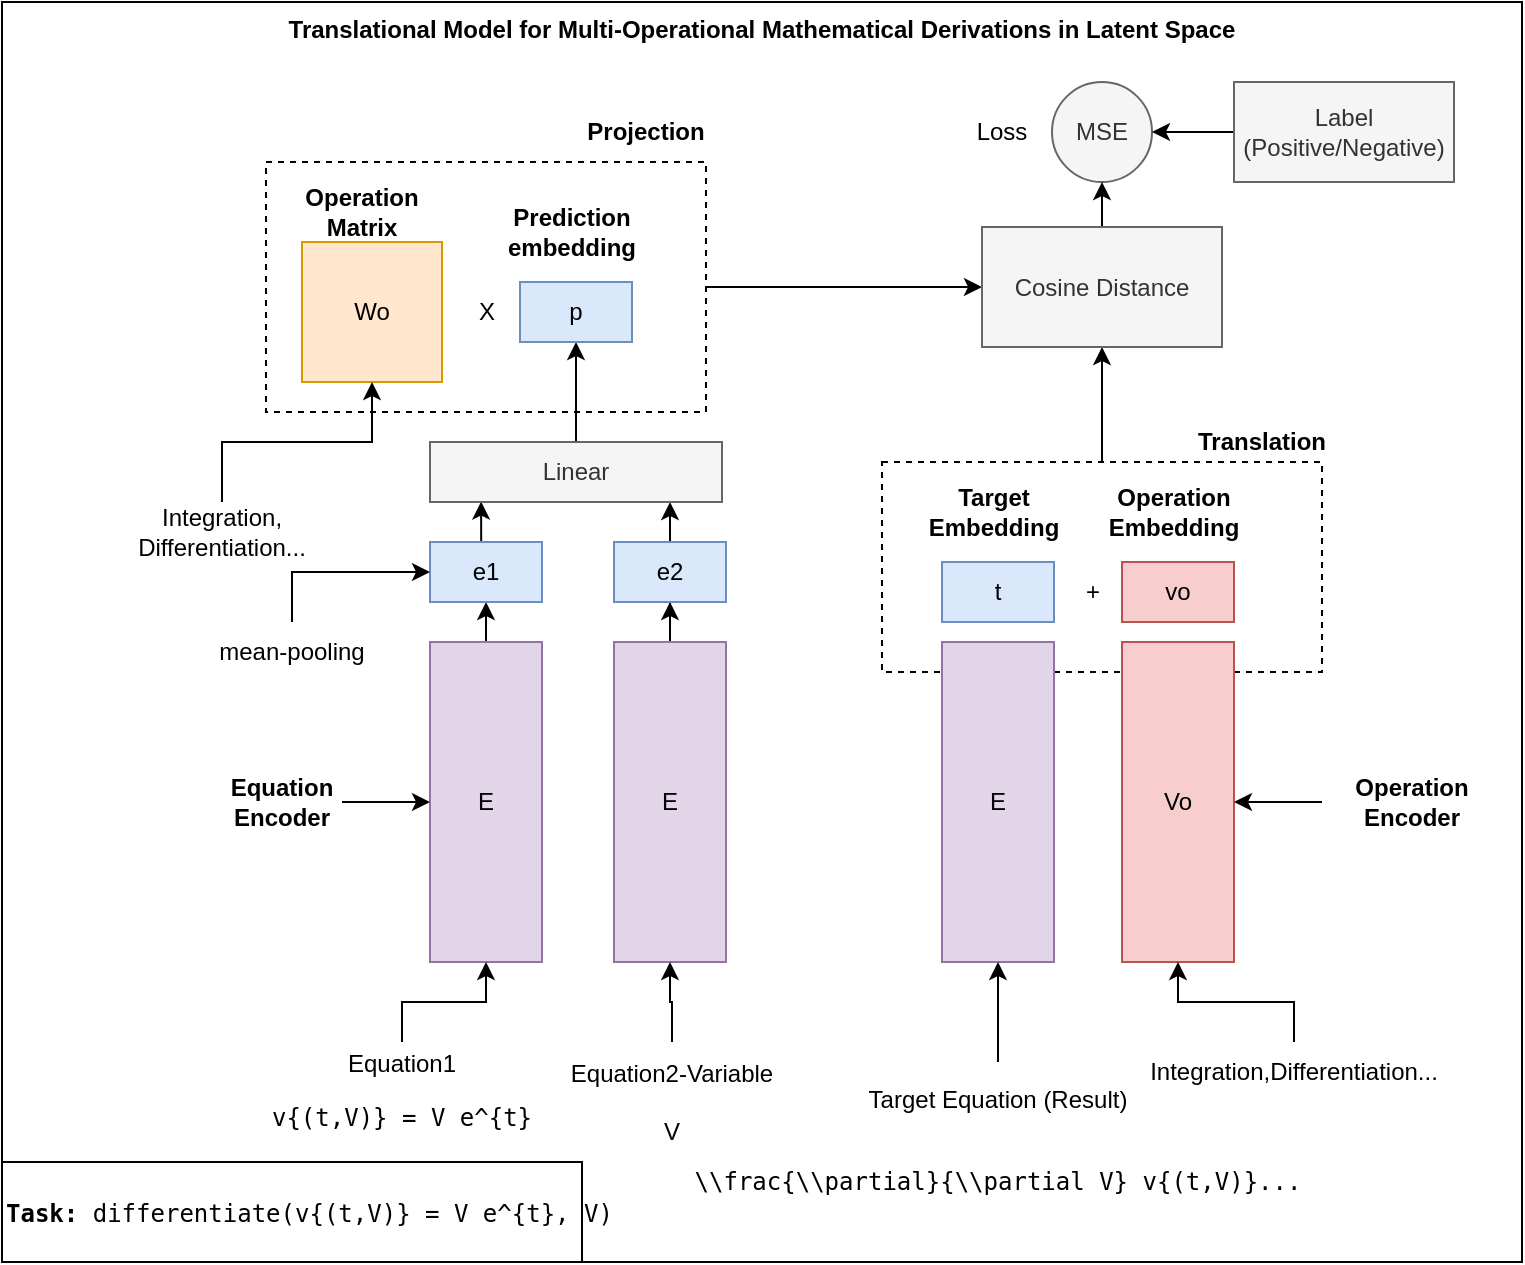 <mxfile version="21.5.0" type="device">
  <diagram name="Page-1" id="LsG_R09w6eaOVsZFy-Td">
    <mxGraphModel dx="1050" dy="1684" grid="1" gridSize="10" guides="1" tooltips="1" connect="1" arrows="1" fold="1" page="1" pageScale="1" pageWidth="827" pageHeight="1169" math="0" shadow="0">
      <root>
        <mxCell id="0" />
        <mxCell id="1" parent="0" />
        <mxCell id="d_9FxsXT8KsxB8GQTZcC-45" value="&lt;b&gt;Translational Model for Multi-Operational Mathematical Derivations in Latent Space&lt;/b&gt;" style="rounded=0;whiteSpace=wrap;html=1;verticalAlign=top;" parent="1" vertex="1">
          <mxGeometry x="80" y="-80" width="760" height="630" as="geometry" />
        </mxCell>
        <mxCell id="d_9FxsXT8KsxB8GQTZcC-53" style="edgeStyle=orthogonalEdgeStyle;rounded=0;orthogonalLoop=1;jettySize=auto;html=1;exitX=0.5;exitY=0;exitDx=0;exitDy=0;entryX=0.5;entryY=1;entryDx=0;entryDy=0;" parent="1" source="d_9FxsXT8KsxB8GQTZcC-24" target="d_9FxsXT8KsxB8GQTZcC-56" edge="1">
          <mxGeometry relative="1" as="geometry">
            <mxPoint x="630" y="105" as="targetPoint" />
          </mxGeometry>
        </mxCell>
        <mxCell id="d_9FxsXT8KsxB8GQTZcC-24" value="" style="rounded=0;whiteSpace=wrap;html=1;dashed=1;" parent="1" vertex="1">
          <mxGeometry x="520" y="150" width="220" height="105" as="geometry" />
        </mxCell>
        <mxCell id="d_9FxsXT8KsxB8GQTZcC-52" style="edgeStyle=orthogonalEdgeStyle;rounded=0;orthogonalLoop=1;jettySize=auto;html=1;exitX=1;exitY=0.5;exitDx=0;exitDy=0;entryX=0;entryY=0.5;entryDx=0;entryDy=0;" parent="1" source="d_9FxsXT8KsxB8GQTZcC-22" target="d_9FxsXT8KsxB8GQTZcC-56" edge="1">
          <mxGeometry relative="1" as="geometry">
            <mxPoint x="570" y="75" as="targetPoint" />
          </mxGeometry>
        </mxCell>
        <mxCell id="d_9FxsXT8KsxB8GQTZcC-22" value="" style="rounded=0;whiteSpace=wrap;html=1;dashed=1;" parent="1" vertex="1">
          <mxGeometry x="212" width="220" height="125" as="geometry" />
        </mxCell>
        <mxCell id="d_9FxsXT8KsxB8GQTZcC-12" style="edgeStyle=orthogonalEdgeStyle;rounded=0;orthogonalLoop=1;jettySize=auto;html=1;exitX=0.5;exitY=0;exitDx=0;exitDy=0;entryX=0.5;entryY=1;entryDx=0;entryDy=0;" parent="1" source="d_9FxsXT8KsxB8GQTZcC-1" target="d_9FxsXT8KsxB8GQTZcC-3" edge="1">
          <mxGeometry relative="1" as="geometry" />
        </mxCell>
        <mxCell id="d_9FxsXT8KsxB8GQTZcC-1" value="E" style="rounded=0;whiteSpace=wrap;html=1;fillColor=#e1d5e7;strokeColor=#9673a6;" parent="1" vertex="1">
          <mxGeometry x="294" y="240" width="56" height="160" as="geometry" />
        </mxCell>
        <mxCell id="d_9FxsXT8KsxB8GQTZcC-13" style="edgeStyle=orthogonalEdgeStyle;rounded=0;orthogonalLoop=1;jettySize=auto;html=1;exitX=0.5;exitY=0;exitDx=0;exitDy=0;" parent="1" source="d_9FxsXT8KsxB8GQTZcC-2" target="d_9FxsXT8KsxB8GQTZcC-4" edge="1">
          <mxGeometry relative="1" as="geometry" />
        </mxCell>
        <mxCell id="d_9FxsXT8KsxB8GQTZcC-2" value="E" style="rounded=0;whiteSpace=wrap;html=1;fillColor=#e1d5e7;strokeColor=#9673a6;" parent="1" vertex="1">
          <mxGeometry x="386" y="240" width="56" height="160" as="geometry" />
        </mxCell>
        <mxCell id="d_9FxsXT8KsxB8GQTZcC-10" style="edgeStyle=orthogonalEdgeStyle;rounded=0;orthogonalLoop=1;jettySize=auto;html=1;exitX=0.5;exitY=0;exitDx=0;exitDy=0;entryX=0.175;entryY=0.993;entryDx=0;entryDy=0;entryPerimeter=0;" parent="1" source="d_9FxsXT8KsxB8GQTZcC-3" target="d_9FxsXT8KsxB8GQTZcC-5" edge="1">
          <mxGeometry relative="1" as="geometry" />
        </mxCell>
        <mxCell id="d_9FxsXT8KsxB8GQTZcC-3" value="e1" style="rounded=0;whiteSpace=wrap;html=1;fillColor=#dae8fc;strokeColor=#6c8ebf;" parent="1" vertex="1">
          <mxGeometry x="294" y="190" width="56" height="30" as="geometry" />
        </mxCell>
        <mxCell id="d_9FxsXT8KsxB8GQTZcC-11" style="edgeStyle=orthogonalEdgeStyle;rounded=0;orthogonalLoop=1;jettySize=auto;html=1;exitX=0.5;exitY=0;exitDx=0;exitDy=0;entryX=0.822;entryY=1;entryDx=0;entryDy=0;entryPerimeter=0;" parent="1" source="d_9FxsXT8KsxB8GQTZcC-4" target="d_9FxsXT8KsxB8GQTZcC-5" edge="1">
          <mxGeometry relative="1" as="geometry" />
        </mxCell>
        <mxCell id="d_9FxsXT8KsxB8GQTZcC-4" value="e2" style="rounded=0;whiteSpace=wrap;html=1;fillColor=#dae8fc;strokeColor=#6c8ebf;" parent="1" vertex="1">
          <mxGeometry x="386" y="190" width="56" height="30" as="geometry" />
        </mxCell>
        <mxCell id="d_9FxsXT8KsxB8GQTZcC-7" style="edgeStyle=orthogonalEdgeStyle;rounded=0;orthogonalLoop=1;jettySize=auto;html=1;" parent="1" source="d_9FxsXT8KsxB8GQTZcC-5" target="d_9FxsXT8KsxB8GQTZcC-6" edge="1">
          <mxGeometry relative="1" as="geometry" />
        </mxCell>
        <mxCell id="d_9FxsXT8KsxB8GQTZcC-5" value="Linear" style="rounded=0;whiteSpace=wrap;html=1;fillColor=#f5f5f5;fontColor=#333333;strokeColor=#666666;" parent="1" vertex="1">
          <mxGeometry x="294" y="140" width="146" height="30" as="geometry" />
        </mxCell>
        <mxCell id="d_9FxsXT8KsxB8GQTZcC-6" value="p" style="rounded=0;whiteSpace=wrap;html=1;fillColor=#dae8fc;strokeColor=#6c8ebf;" parent="1" vertex="1">
          <mxGeometry x="339" y="60" width="56" height="30" as="geometry" />
        </mxCell>
        <mxCell id="d_9FxsXT8KsxB8GQTZcC-14" value="Wo" style="whiteSpace=wrap;html=1;aspect=fixed;fillColor=#ffe6cc;strokeColor=#d79b00;" parent="1" vertex="1">
          <mxGeometry x="230" y="40" width="70" height="70" as="geometry" />
        </mxCell>
        <mxCell id="d_9FxsXT8KsxB8GQTZcC-15" value="X" style="text;html=1;align=center;verticalAlign=middle;resizable=0;points=[];autosize=1;strokeColor=none;fillColor=none;" parent="1" vertex="1">
          <mxGeometry x="307" y="60" width="30" height="30" as="geometry" />
        </mxCell>
        <mxCell id="d_9FxsXT8KsxB8GQTZcC-16" value="E" style="rounded=0;whiteSpace=wrap;html=1;fillColor=#e1d5e7;strokeColor=#9673a6;" parent="1" vertex="1">
          <mxGeometry x="550" y="240" width="56" height="160" as="geometry" />
        </mxCell>
        <mxCell id="d_9FxsXT8KsxB8GQTZcC-17" value="t" style="rounded=0;whiteSpace=wrap;html=1;fillColor=#dae8fc;strokeColor=#6c8ebf;" parent="1" vertex="1">
          <mxGeometry x="550" y="200" width="56" height="30" as="geometry" />
        </mxCell>
        <mxCell id="d_9FxsXT8KsxB8GQTZcC-18" value="MSE" style="ellipse;whiteSpace=wrap;html=1;aspect=fixed;fillColor=#f5f5f5;fontColor=#333333;strokeColor=#666666;" parent="1" vertex="1">
          <mxGeometry x="605" y="-40" width="50" height="50" as="geometry" />
        </mxCell>
        <mxCell id="d_9FxsXT8KsxB8GQTZcC-20" value="Vo" style="rounded=0;whiteSpace=wrap;html=1;fillColor=#f8cecc;strokeColor=#b85450;" parent="1" vertex="1">
          <mxGeometry x="640" y="240" width="56" height="160" as="geometry" />
        </mxCell>
        <mxCell id="d_9FxsXT8KsxB8GQTZcC-21" value="vo" style="rounded=0;whiteSpace=wrap;html=1;fillColor=#f8cecc;strokeColor=#b85450;" parent="1" vertex="1">
          <mxGeometry x="640" y="200" width="56" height="30" as="geometry" />
        </mxCell>
        <mxCell id="d_9FxsXT8KsxB8GQTZcC-25" value="+" style="text;html=1;align=center;verticalAlign=middle;resizable=0;points=[];autosize=1;strokeColor=none;fillColor=none;" parent="1" vertex="1">
          <mxGeometry x="610" y="200" width="30" height="30" as="geometry" />
        </mxCell>
        <mxCell id="d_9FxsXT8KsxB8GQTZcC-26" value="Projection" style="text;html=1;strokeColor=none;fillColor=none;align=center;verticalAlign=middle;whiteSpace=wrap;rounded=0;fontStyle=1" parent="1" vertex="1">
          <mxGeometry x="372" y="-30" width="60" height="30" as="geometry" />
        </mxCell>
        <mxCell id="d_9FxsXT8KsxB8GQTZcC-27" value="Translation" style="text;html=1;strokeColor=none;fillColor=none;align=center;verticalAlign=middle;whiteSpace=wrap;rounded=0;fontStyle=1" parent="1" vertex="1">
          <mxGeometry x="680" y="125" width="60" height="30" as="geometry" />
        </mxCell>
        <mxCell id="d_9FxsXT8KsxB8GQTZcC-30" style="edgeStyle=orthogonalEdgeStyle;rounded=0;orthogonalLoop=1;jettySize=auto;html=1;exitX=0.5;exitY=0;exitDx=0;exitDy=0;" parent="1" source="d_9FxsXT8KsxB8GQTZcC-29" target="d_9FxsXT8KsxB8GQTZcC-14" edge="1">
          <mxGeometry relative="1" as="geometry" />
        </mxCell>
        <mxCell id="d_9FxsXT8KsxB8GQTZcC-29" value="Integration, Differentiation..." style="text;html=1;strokeColor=none;fillColor=none;align=center;verticalAlign=middle;whiteSpace=wrap;rounded=0;" parent="1" vertex="1">
          <mxGeometry x="160" y="170" width="60" height="30" as="geometry" />
        </mxCell>
        <mxCell id="d_9FxsXT8KsxB8GQTZcC-32" style="edgeStyle=orthogonalEdgeStyle;rounded=0;orthogonalLoop=1;jettySize=auto;html=1;exitX=0.5;exitY=0;exitDx=0;exitDy=0;entryX=0.5;entryY=1;entryDx=0;entryDy=0;" parent="1" source="d_9FxsXT8KsxB8GQTZcC-31" target="d_9FxsXT8KsxB8GQTZcC-20" edge="1">
          <mxGeometry relative="1" as="geometry" />
        </mxCell>
        <mxCell id="d_9FxsXT8KsxB8GQTZcC-31" value="Integration,Differentiation..." style="text;html=1;strokeColor=none;fillColor=none;align=center;verticalAlign=middle;whiteSpace=wrap;rounded=0;" parent="1" vertex="1">
          <mxGeometry x="696" y="440" width="60" height="30" as="geometry" />
        </mxCell>
        <mxCell id="d_9FxsXT8KsxB8GQTZcC-36" style="edgeStyle=orthogonalEdgeStyle;rounded=0;orthogonalLoop=1;jettySize=auto;html=1;exitX=0.5;exitY=0;exitDx=0;exitDy=0;entryX=0.5;entryY=1;entryDx=0;entryDy=0;" parent="1" source="d_9FxsXT8KsxB8GQTZcC-33" target="d_9FxsXT8KsxB8GQTZcC-1" edge="1">
          <mxGeometry relative="1" as="geometry" />
        </mxCell>
        <mxCell id="d_9FxsXT8KsxB8GQTZcC-33" value="Equation1&lt;br&gt;&lt;pre style=&quot;border-color: var(--border-color); text-align: start; overflow-wrap: break-word;&quot;&gt;v{(t,V)} = V e^{t}&lt;/pre&gt;" style="text;html=1;strokeColor=none;fillColor=none;align=center;verticalAlign=middle;whiteSpace=wrap;rounded=0;" parent="1" vertex="1">
          <mxGeometry x="250" y="440" width="60" height="60" as="geometry" />
        </mxCell>
        <mxCell id="d_9FxsXT8KsxB8GQTZcC-35" style="edgeStyle=orthogonalEdgeStyle;rounded=0;orthogonalLoop=1;jettySize=auto;html=1;exitX=0.5;exitY=0;exitDx=0;exitDy=0;" parent="1" source="d_9FxsXT8KsxB8GQTZcC-34" target="d_9FxsXT8KsxB8GQTZcC-2" edge="1">
          <mxGeometry relative="1" as="geometry" />
        </mxCell>
        <mxCell id="d_9FxsXT8KsxB8GQTZcC-34" value="Equation2-Variable&lt;br&gt;&lt;br&gt;V" style="text;html=1;strokeColor=none;fillColor=none;align=center;verticalAlign=middle;whiteSpace=wrap;rounded=0;" parent="1" vertex="1">
          <mxGeometry x="350" y="440" width="130" height="60" as="geometry" />
        </mxCell>
        <mxCell id="d_9FxsXT8KsxB8GQTZcC-38" style="edgeStyle=orthogonalEdgeStyle;rounded=0;orthogonalLoop=1;jettySize=auto;html=1;entryX=0.5;entryY=1;entryDx=0;entryDy=0;" parent="1" source="d_9FxsXT8KsxB8GQTZcC-37" target="d_9FxsXT8KsxB8GQTZcC-16" edge="1">
          <mxGeometry relative="1" as="geometry" />
        </mxCell>
        <mxCell id="d_9FxsXT8KsxB8GQTZcC-37" value="Target Equation (Result)&lt;br&gt;&lt;br&gt;&lt;pre style=&quot;text-align: start; overflow-wrap: break-word;&quot;&gt;\\frac{\\partial}{\\partial V} v{(t,V)}...&lt;/pre&gt;" style="text;html=1;strokeColor=none;fillColor=none;align=center;verticalAlign=middle;whiteSpace=wrap;rounded=0;" parent="1" vertex="1">
          <mxGeometry x="549" y="450" width="58" height="90" as="geometry" />
        </mxCell>
        <mxCell id="d_9FxsXT8KsxB8GQTZcC-39" value="Prediction embedding" style="text;html=1;strokeColor=none;fillColor=none;align=center;verticalAlign=middle;whiteSpace=wrap;rounded=0;fontStyle=1" parent="1" vertex="1">
          <mxGeometry x="335" y="20" width="60" height="30" as="geometry" />
        </mxCell>
        <mxCell id="d_9FxsXT8KsxB8GQTZcC-40" value="Target Embedding" style="text;html=1;strokeColor=none;fillColor=none;align=center;verticalAlign=middle;whiteSpace=wrap;rounded=0;fontStyle=1" parent="1" vertex="1">
          <mxGeometry x="546" y="160" width="60" height="30" as="geometry" />
        </mxCell>
        <mxCell id="d_9FxsXT8KsxB8GQTZcC-43" value="Operation Matrix" style="text;html=1;strokeColor=none;fillColor=none;align=center;verticalAlign=middle;whiteSpace=wrap;rounded=0;fontStyle=1" parent="1" vertex="1">
          <mxGeometry x="230" y="10" width="60" height="30" as="geometry" />
        </mxCell>
        <mxCell id="d_9FxsXT8KsxB8GQTZcC-44" value="Operation Embedding" style="text;html=1;strokeColor=none;fillColor=none;align=center;verticalAlign=middle;whiteSpace=wrap;rounded=0;fontStyle=1" parent="1" vertex="1">
          <mxGeometry x="636" y="160" width="60" height="30" as="geometry" />
        </mxCell>
        <mxCell id="d_9FxsXT8KsxB8GQTZcC-48" style="edgeStyle=orthogonalEdgeStyle;rounded=0;orthogonalLoop=1;jettySize=auto;html=1;entryX=0;entryY=0.5;entryDx=0;entryDy=0;" parent="1" source="d_9FxsXT8KsxB8GQTZcC-47" target="d_9FxsXT8KsxB8GQTZcC-1" edge="1">
          <mxGeometry relative="1" as="geometry" />
        </mxCell>
        <mxCell id="d_9FxsXT8KsxB8GQTZcC-47" value="Equation Encoder" style="text;html=1;strokeColor=none;fillColor=none;align=center;verticalAlign=middle;whiteSpace=wrap;rounded=0;fontStyle=1" parent="1" vertex="1">
          <mxGeometry x="190" y="305" width="60" height="30" as="geometry" />
        </mxCell>
        <mxCell id="d_9FxsXT8KsxB8GQTZcC-50" style="edgeStyle=orthogonalEdgeStyle;rounded=0;orthogonalLoop=1;jettySize=auto;html=1;exitX=0.5;exitY=0;exitDx=0;exitDy=0;entryX=0;entryY=0.5;entryDx=0;entryDy=0;" parent="1" source="d_9FxsXT8KsxB8GQTZcC-49" target="d_9FxsXT8KsxB8GQTZcC-3" edge="1">
          <mxGeometry relative="1" as="geometry" />
        </mxCell>
        <mxCell id="d_9FxsXT8KsxB8GQTZcC-49" value="mean-pooling" style="text;html=1;strokeColor=none;fillColor=none;align=center;verticalAlign=middle;whiteSpace=wrap;rounded=0;" parent="1" vertex="1">
          <mxGeometry x="180" y="230" width="90" height="30" as="geometry" />
        </mxCell>
        <mxCell id="d_9FxsXT8KsxB8GQTZcC-54" style="edgeStyle=orthogonalEdgeStyle;rounded=0;orthogonalLoop=1;jettySize=auto;html=1;exitX=0.5;exitY=0;exitDx=0;exitDy=0;entryX=0.5;entryY=1;entryDx=0;entryDy=0;" parent="1" source="d_9FxsXT8KsxB8GQTZcC-56" target="d_9FxsXT8KsxB8GQTZcC-18" edge="1">
          <mxGeometry relative="1" as="geometry">
            <mxPoint x="630" y="45" as="sourcePoint" />
          </mxGeometry>
        </mxCell>
        <mxCell id="d_9FxsXT8KsxB8GQTZcC-56" value="Cosine Distance" style="rounded=0;whiteSpace=wrap;html=1;fillColor=#f5f5f5;fontColor=#333333;strokeColor=#666666;" parent="1" vertex="1">
          <mxGeometry x="570" y="32.5" width="120" height="60" as="geometry" />
        </mxCell>
        <mxCell id="d_9FxsXT8KsxB8GQTZcC-58" style="edgeStyle=orthogonalEdgeStyle;rounded=0;orthogonalLoop=1;jettySize=auto;html=1;entryX=1;entryY=0.5;entryDx=0;entryDy=0;" parent="1" source="d_9FxsXT8KsxB8GQTZcC-57" target="d_9FxsXT8KsxB8GQTZcC-18" edge="1">
          <mxGeometry relative="1" as="geometry" />
        </mxCell>
        <mxCell id="d_9FxsXT8KsxB8GQTZcC-57" value="Label (Positive/Negative)" style="rounded=0;whiteSpace=wrap;html=1;fillColor=#f5f5f5;fontColor=#333333;strokeColor=#666666;" parent="1" vertex="1">
          <mxGeometry x="696" y="-40" width="110" height="50" as="geometry" />
        </mxCell>
        <mxCell id="d_9FxsXT8KsxB8GQTZcC-60" style="edgeStyle=orthogonalEdgeStyle;rounded=0;orthogonalLoop=1;jettySize=auto;html=1;entryX=1;entryY=0.5;entryDx=0;entryDy=0;" parent="1" source="d_9FxsXT8KsxB8GQTZcC-59" target="d_9FxsXT8KsxB8GQTZcC-20" edge="1">
          <mxGeometry relative="1" as="geometry" />
        </mxCell>
        <mxCell id="d_9FxsXT8KsxB8GQTZcC-59" value="Operation Encoder" style="text;html=1;strokeColor=none;fillColor=none;align=center;verticalAlign=middle;whiteSpace=wrap;rounded=0;fontStyle=1" parent="1" vertex="1">
          <mxGeometry x="740" y="305" width="90" height="30" as="geometry" />
        </mxCell>
        <mxCell id="d_9FxsXT8KsxB8GQTZcC-61" value="Loss" style="text;html=1;strokeColor=none;fillColor=none;align=center;verticalAlign=middle;whiteSpace=wrap;rounded=0;" parent="1" vertex="1">
          <mxGeometry x="550" y="-30" width="60" height="30" as="geometry" />
        </mxCell>
        <mxCell id="d_9FxsXT8KsxB8GQTZcC-62" value="&lt;pre style=&quot;color: rgb(0, 0, 0); font-style: normal; font-variant-ligatures: normal; font-variant-caps: normal; letter-spacing: normal; orphans: 2; text-align: start; text-indent: 0px; text-transform: none; widows: 2; word-spacing: 0px; -webkit-text-stroke-width: 0px; text-decoration-thickness: initial; text-decoration-style: initial; text-decoration-color: initial; overflow-wrap: break-word;&quot;&gt;&lt;b&gt;Task:&lt;/b&gt;&lt;span style=&quot;font-weight: 400;&quot;&gt; differentiate(v{(t,V)} = V e^{t}, V)&lt;br&gt;&lt;/span&gt;&lt;/pre&gt;" style="text;whiteSpace=wrap;html=1;strokeColor=default;" parent="1" vertex="1">
          <mxGeometry x="80" y="500" width="290" height="50" as="geometry" />
        </mxCell>
      </root>
    </mxGraphModel>
  </diagram>
</mxfile>
